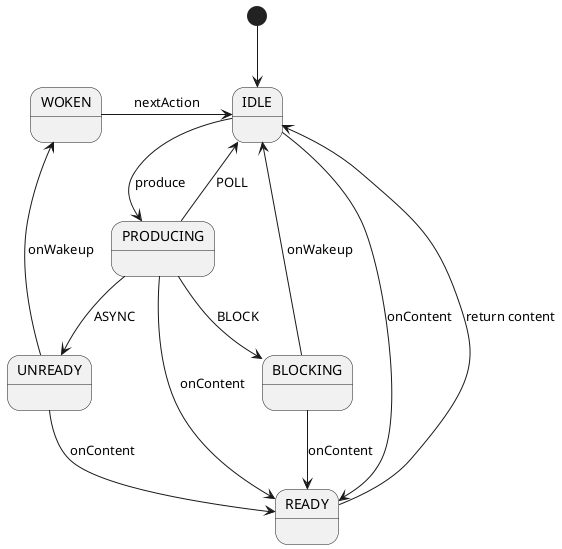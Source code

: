@startuml


IDLE:
PRODUCING:
BLOCKING:
UNREADY:
WOKEN:
READY:


[*] --> IDLE

IDLE --> PRODUCING : produce

PRODUCING --> READY : onContent
BLOCKING --> READY : onContent
UNREADY --> READY : onContent
IDLE --> READY : onContent

BLOCKING -up-> IDLE : onWakeup
UNREADY -up-> WOKEN : onWakeup
WOKEN -right->IDLE : nextAction

PRODUCING -up-> IDLE : POLL
PRODUCING --> BLOCKING : BLOCK
PRODUCING --> UNREADY : ASYNC

READY -up-> IDLE : return content
@enduml